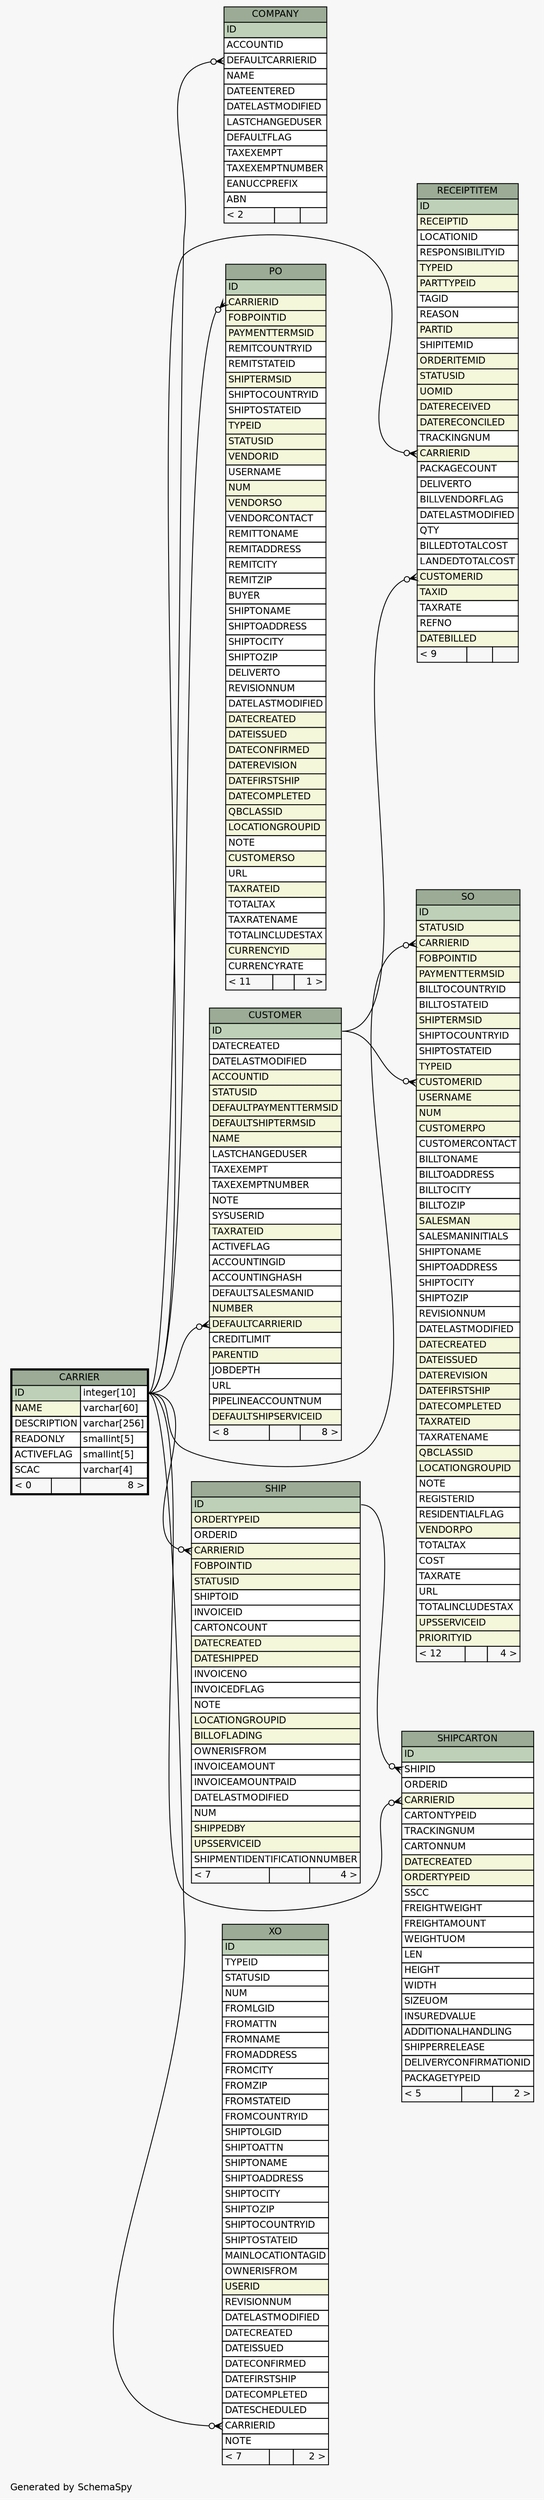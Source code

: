 // dot 2.26.3 on Linux 3.5.0-34-generic
// SchemaSpy rev 590
digraph "oneDegreeRelationshipsDiagram" {
  graph [
    rankdir="RL"
    bgcolor="#f7f7f7"
    label="\nGenerated by SchemaSpy"
    labeljust="l"
    nodesep="0.18"
    ranksep="0.46"
    fontname="Helvetica"
    fontsize="11"
  ];
  node [
    fontname="Helvetica"
    fontsize="11"
    shape="plaintext"
  ];
  edge [
    arrowsize="0.8"
  ];
  "COMPANY":"DEFAULTCARRIERID":w -> "CARRIER":"ID.type":e [arrowhead=none dir=back arrowtail=crowodot];
  "CUSTOMER":"DEFAULTCARRIERID":w -> "CARRIER":"ID.type":e [arrowhead=none dir=back arrowtail=crowodot];
  "PO":"CARRIERID":w -> "CARRIER":"ID.type":e [arrowhead=none dir=back arrowtail=crowodot];
  "RECEIPTITEM":"CARRIERID":w -> "CARRIER":"ID.type":e [arrowhead=none dir=back arrowtail=crowodot];
  "RECEIPTITEM":"CUSTOMERID":w -> "CUSTOMER":"ID":e [arrowhead=none dir=back arrowtail=crowodot];
  "SHIP":"CARRIERID":w -> "CARRIER":"ID.type":e [arrowhead=none dir=back arrowtail=crowodot];
  "SHIPCARTON":"CARRIERID":w -> "CARRIER":"ID.type":e [arrowhead=none dir=back arrowtail=crowodot];
  "SHIPCARTON":"SHIPID":w -> "SHIP":"ID":e [arrowhead=none dir=back arrowtail=crowodot];
  "SO":"CARRIERID":w -> "CARRIER":"ID.type":e [arrowhead=none dir=back arrowtail=crowodot];
  "SO":"CUSTOMERID":w -> "CUSTOMER":"ID":e [arrowhead=none dir=back arrowtail=crowodot];
  "XO":"CARRIERID":w -> "CARRIER":"ID.type":e [arrowhead=none dir=back arrowtail=crowodot];
  "CARRIER" [
    label=<
    <TABLE BORDER="2" CELLBORDER="1" CELLSPACING="0" BGCOLOR="#ffffff">
      <TR><TD COLSPAN="3" BGCOLOR="#9bab96" ALIGN="CENTER">CARRIER</TD></TR>
      <TR><TD PORT="ID" COLSPAN="2" BGCOLOR="#bed1b8" ALIGN="LEFT">ID</TD><TD PORT="ID.type" ALIGN="LEFT">integer[10]</TD></TR>
      <TR><TD PORT="NAME" COLSPAN="2" BGCOLOR="#f4f7da" ALIGN="LEFT">NAME</TD><TD PORT="NAME.type" ALIGN="LEFT">varchar[60]</TD></TR>
      <TR><TD PORT="DESCRIPTION" COLSPAN="2" ALIGN="LEFT">DESCRIPTION</TD><TD PORT="DESCRIPTION.type" ALIGN="LEFT">varchar[256]</TD></TR>
      <TR><TD PORT="READONLY" COLSPAN="2" ALIGN="LEFT">READONLY</TD><TD PORT="READONLY.type" ALIGN="LEFT">smallint[5]</TD></TR>
      <TR><TD PORT="ACTIVEFLAG" COLSPAN="2" ALIGN="LEFT">ACTIVEFLAG</TD><TD PORT="ACTIVEFLAG.type" ALIGN="LEFT">smallint[5]</TD></TR>
      <TR><TD PORT="SCAC" COLSPAN="2" ALIGN="LEFT">SCAC</TD><TD PORT="SCAC.type" ALIGN="LEFT">varchar[4]</TD></TR>
      <TR><TD ALIGN="LEFT" BGCOLOR="#f7f7f7">&lt; 0</TD><TD ALIGN="RIGHT" BGCOLOR="#f7f7f7">  </TD><TD ALIGN="RIGHT" BGCOLOR="#f7f7f7">8 &gt;</TD></TR>
    </TABLE>>
    URL="CARRIER.html"
    tooltip="CARRIER"
  ];
  "COMPANY" [
    label=<
    <TABLE BORDER="0" CELLBORDER="1" CELLSPACING="0" BGCOLOR="#ffffff">
      <TR><TD COLSPAN="3" BGCOLOR="#9bab96" ALIGN="CENTER">COMPANY</TD></TR>
      <TR><TD PORT="ID" COLSPAN="3" BGCOLOR="#bed1b8" ALIGN="LEFT">ID</TD></TR>
      <TR><TD PORT="ACCOUNTID" COLSPAN="3" ALIGN="LEFT">ACCOUNTID</TD></TR>
      <TR><TD PORT="DEFAULTCARRIERID" COLSPAN="3" ALIGN="LEFT">DEFAULTCARRIERID</TD></TR>
      <TR><TD PORT="NAME" COLSPAN="3" ALIGN="LEFT">NAME</TD></TR>
      <TR><TD PORT="DATEENTERED" COLSPAN="3" ALIGN="LEFT">DATEENTERED</TD></TR>
      <TR><TD PORT="DATELASTMODIFIED" COLSPAN="3" ALIGN="LEFT">DATELASTMODIFIED</TD></TR>
      <TR><TD PORT="LASTCHANGEDUSER" COLSPAN="3" ALIGN="LEFT">LASTCHANGEDUSER</TD></TR>
      <TR><TD PORT="DEFAULTFLAG" COLSPAN="3" ALIGN="LEFT">DEFAULTFLAG</TD></TR>
      <TR><TD PORT="TAXEXEMPT" COLSPAN="3" ALIGN="LEFT">TAXEXEMPT</TD></TR>
      <TR><TD PORT="TAXEXEMPTNUMBER" COLSPAN="3" ALIGN="LEFT">TAXEXEMPTNUMBER</TD></TR>
      <TR><TD PORT="EANUCCPREFIX" COLSPAN="3" ALIGN="LEFT">EANUCCPREFIX</TD></TR>
      <TR><TD PORT="ABN" COLSPAN="3" ALIGN="LEFT">ABN</TD></TR>
      <TR><TD ALIGN="LEFT" BGCOLOR="#f7f7f7">&lt; 2</TD><TD ALIGN="RIGHT" BGCOLOR="#f7f7f7">  </TD><TD ALIGN="RIGHT" BGCOLOR="#f7f7f7">  </TD></TR>
    </TABLE>>
    URL="COMPANY.html"
    tooltip="COMPANY"
  ];
  "CUSTOMER" [
    label=<
    <TABLE BORDER="0" CELLBORDER="1" CELLSPACING="0" BGCOLOR="#ffffff">
      <TR><TD COLSPAN="3" BGCOLOR="#9bab96" ALIGN="CENTER">CUSTOMER</TD></TR>
      <TR><TD PORT="ID" COLSPAN="3" BGCOLOR="#bed1b8" ALIGN="LEFT">ID</TD></TR>
      <TR><TD PORT="DATECREATED" COLSPAN="3" ALIGN="LEFT">DATECREATED</TD></TR>
      <TR><TD PORT="DATELASTMODIFIED" COLSPAN="3" ALIGN="LEFT">DATELASTMODIFIED</TD></TR>
      <TR><TD PORT="ACCOUNTID" COLSPAN="3" BGCOLOR="#f4f7da" ALIGN="LEFT">ACCOUNTID</TD></TR>
      <TR><TD PORT="STATUSID" COLSPAN="3" BGCOLOR="#f4f7da" ALIGN="LEFT">STATUSID</TD></TR>
      <TR><TD PORT="DEFAULTPAYMENTTERMSID" COLSPAN="3" BGCOLOR="#f4f7da" ALIGN="LEFT">DEFAULTPAYMENTTERMSID</TD></TR>
      <TR><TD PORT="DEFAULTSHIPTERMSID" COLSPAN="3" BGCOLOR="#f4f7da" ALIGN="LEFT">DEFAULTSHIPTERMSID</TD></TR>
      <TR><TD PORT="NAME" COLSPAN="3" BGCOLOR="#f4f7da" ALIGN="LEFT">NAME</TD></TR>
      <TR><TD PORT="LASTCHANGEDUSER" COLSPAN="3" ALIGN="LEFT">LASTCHANGEDUSER</TD></TR>
      <TR><TD PORT="TAXEXEMPT" COLSPAN="3" ALIGN="LEFT">TAXEXEMPT</TD></TR>
      <TR><TD PORT="TAXEXEMPTNUMBER" COLSPAN="3" ALIGN="LEFT">TAXEXEMPTNUMBER</TD></TR>
      <TR><TD PORT="NOTE" COLSPAN="3" ALIGN="LEFT">NOTE</TD></TR>
      <TR><TD PORT="SYSUSERID" COLSPAN="3" ALIGN="LEFT">SYSUSERID</TD></TR>
      <TR><TD PORT="TAXRATEID" COLSPAN="3" BGCOLOR="#f4f7da" ALIGN="LEFT">TAXRATEID</TD></TR>
      <TR><TD PORT="ACTIVEFLAG" COLSPAN="3" ALIGN="LEFT">ACTIVEFLAG</TD></TR>
      <TR><TD PORT="ACCOUNTINGID" COLSPAN="3" ALIGN="LEFT">ACCOUNTINGID</TD></TR>
      <TR><TD PORT="ACCOUNTINGHASH" COLSPAN="3" ALIGN="LEFT">ACCOUNTINGHASH</TD></TR>
      <TR><TD PORT="DEFAULTSALESMANID" COLSPAN="3" ALIGN="LEFT">DEFAULTSALESMANID</TD></TR>
      <TR><TD PORT="NUMBER" COLSPAN="3" BGCOLOR="#f4f7da" ALIGN="LEFT">NUMBER</TD></TR>
      <TR><TD PORT="DEFAULTCARRIERID" COLSPAN="3" BGCOLOR="#f4f7da" ALIGN="LEFT">DEFAULTCARRIERID</TD></TR>
      <TR><TD PORT="CREDITLIMIT" COLSPAN="3" ALIGN="LEFT">CREDITLIMIT</TD></TR>
      <TR><TD PORT="PARENTID" COLSPAN="3" BGCOLOR="#f4f7da" ALIGN="LEFT">PARENTID</TD></TR>
      <TR><TD PORT="JOBDEPTH" COLSPAN="3" ALIGN="LEFT">JOBDEPTH</TD></TR>
      <TR><TD PORT="URL" COLSPAN="3" ALIGN="LEFT">URL</TD></TR>
      <TR><TD PORT="PIPELINEACCOUNTNUM" COLSPAN="3" ALIGN="LEFT">PIPELINEACCOUNTNUM</TD></TR>
      <TR><TD PORT="DEFAULTSHIPSERVICEID" COLSPAN="3" BGCOLOR="#f4f7da" ALIGN="LEFT">DEFAULTSHIPSERVICEID</TD></TR>
      <TR><TD ALIGN="LEFT" BGCOLOR="#f7f7f7">&lt; 8</TD><TD ALIGN="RIGHT" BGCOLOR="#f7f7f7">  </TD><TD ALIGN="RIGHT" BGCOLOR="#f7f7f7">8 &gt;</TD></TR>
    </TABLE>>
    URL="CUSTOMER.html"
    tooltip="CUSTOMER"
  ];
  "PO" [
    label=<
    <TABLE BORDER="0" CELLBORDER="1" CELLSPACING="0" BGCOLOR="#ffffff">
      <TR><TD COLSPAN="3" BGCOLOR="#9bab96" ALIGN="CENTER">PO</TD></TR>
      <TR><TD PORT="ID" COLSPAN="3" BGCOLOR="#bed1b8" ALIGN="LEFT">ID</TD></TR>
      <TR><TD PORT="CARRIERID" COLSPAN="3" BGCOLOR="#f4f7da" ALIGN="LEFT">CARRIERID</TD></TR>
      <TR><TD PORT="FOBPOINTID" COLSPAN="3" BGCOLOR="#f4f7da" ALIGN="LEFT">FOBPOINTID</TD></TR>
      <TR><TD PORT="PAYMENTTERMSID" COLSPAN="3" BGCOLOR="#f4f7da" ALIGN="LEFT">PAYMENTTERMSID</TD></TR>
      <TR><TD PORT="REMITCOUNTRYID" COLSPAN="3" ALIGN="LEFT">REMITCOUNTRYID</TD></TR>
      <TR><TD PORT="REMITSTATEID" COLSPAN="3" ALIGN="LEFT">REMITSTATEID</TD></TR>
      <TR><TD PORT="SHIPTERMSID" COLSPAN="3" BGCOLOR="#f4f7da" ALIGN="LEFT">SHIPTERMSID</TD></TR>
      <TR><TD PORT="SHIPTOCOUNTRYID" COLSPAN="3" ALIGN="LEFT">SHIPTOCOUNTRYID</TD></TR>
      <TR><TD PORT="SHIPTOSTATEID" COLSPAN="3" ALIGN="LEFT">SHIPTOSTATEID</TD></TR>
      <TR><TD PORT="TYPEID" COLSPAN="3" BGCOLOR="#f4f7da" ALIGN="LEFT">TYPEID</TD></TR>
      <TR><TD PORT="STATUSID" COLSPAN="3" BGCOLOR="#f4f7da" ALIGN="LEFT">STATUSID</TD></TR>
      <TR><TD PORT="VENDORID" COLSPAN="3" BGCOLOR="#f4f7da" ALIGN="LEFT">VENDORID</TD></TR>
      <TR><TD PORT="USERNAME" COLSPAN="3" ALIGN="LEFT">USERNAME</TD></TR>
      <TR><TD PORT="NUM" COLSPAN="3" BGCOLOR="#f4f7da" ALIGN="LEFT">NUM</TD></TR>
      <TR><TD PORT="VENDORSO" COLSPAN="3" BGCOLOR="#f4f7da" ALIGN="LEFT">VENDORSO</TD></TR>
      <TR><TD PORT="VENDORCONTACT" COLSPAN="3" ALIGN="LEFT">VENDORCONTACT</TD></TR>
      <TR><TD PORT="REMITTONAME" COLSPAN="3" ALIGN="LEFT">REMITTONAME</TD></TR>
      <TR><TD PORT="REMITADDRESS" COLSPAN="3" ALIGN="LEFT">REMITADDRESS</TD></TR>
      <TR><TD PORT="REMITCITY" COLSPAN="3" ALIGN="LEFT">REMITCITY</TD></TR>
      <TR><TD PORT="REMITZIP" COLSPAN="3" ALIGN="LEFT">REMITZIP</TD></TR>
      <TR><TD PORT="BUYER" COLSPAN="3" ALIGN="LEFT">BUYER</TD></TR>
      <TR><TD PORT="SHIPTONAME" COLSPAN="3" ALIGN="LEFT">SHIPTONAME</TD></TR>
      <TR><TD PORT="SHIPTOADDRESS" COLSPAN="3" ALIGN="LEFT">SHIPTOADDRESS</TD></TR>
      <TR><TD PORT="SHIPTOCITY" COLSPAN="3" ALIGN="LEFT">SHIPTOCITY</TD></TR>
      <TR><TD PORT="SHIPTOZIP" COLSPAN="3" ALIGN="LEFT">SHIPTOZIP</TD></TR>
      <TR><TD PORT="DELIVERTO" COLSPAN="3" ALIGN="LEFT">DELIVERTO</TD></TR>
      <TR><TD PORT="REVISIONNUM" COLSPAN="3" ALIGN="LEFT">REVISIONNUM</TD></TR>
      <TR><TD PORT="DATELASTMODIFIED" COLSPAN="3" ALIGN="LEFT">DATELASTMODIFIED</TD></TR>
      <TR><TD PORT="DATECREATED" COLSPAN="3" BGCOLOR="#f4f7da" ALIGN="LEFT">DATECREATED</TD></TR>
      <TR><TD PORT="DATEISSUED" COLSPAN="3" BGCOLOR="#f4f7da" ALIGN="LEFT">DATEISSUED</TD></TR>
      <TR><TD PORT="DATECONFIRMED" COLSPAN="3" BGCOLOR="#f4f7da" ALIGN="LEFT">DATECONFIRMED</TD></TR>
      <TR><TD PORT="DATEREVISION" COLSPAN="3" BGCOLOR="#f4f7da" ALIGN="LEFT">DATEREVISION</TD></TR>
      <TR><TD PORT="DATEFIRSTSHIP" COLSPAN="3" BGCOLOR="#f4f7da" ALIGN="LEFT">DATEFIRSTSHIP</TD></TR>
      <TR><TD PORT="DATECOMPLETED" COLSPAN="3" BGCOLOR="#f4f7da" ALIGN="LEFT">DATECOMPLETED</TD></TR>
      <TR><TD PORT="QBCLASSID" COLSPAN="3" BGCOLOR="#f4f7da" ALIGN="LEFT">QBCLASSID</TD></TR>
      <TR><TD PORT="LOCATIONGROUPID" COLSPAN="3" BGCOLOR="#f4f7da" ALIGN="LEFT">LOCATIONGROUPID</TD></TR>
      <TR><TD PORT="NOTE" COLSPAN="3" ALIGN="LEFT">NOTE</TD></TR>
      <TR><TD PORT="CUSTOMERSO" COLSPAN="3" BGCOLOR="#f4f7da" ALIGN="LEFT">CUSTOMERSO</TD></TR>
      <TR><TD PORT="URL" COLSPAN="3" ALIGN="LEFT">URL</TD></TR>
      <TR><TD PORT="TAXRATEID" COLSPAN="3" BGCOLOR="#f4f7da" ALIGN="LEFT">TAXRATEID</TD></TR>
      <TR><TD PORT="TOTALTAX" COLSPAN="3" ALIGN="LEFT">TOTALTAX</TD></TR>
      <TR><TD PORT="TAXRATENAME" COLSPAN="3" ALIGN="LEFT">TAXRATENAME</TD></TR>
      <TR><TD PORT="TOTALINCLUDESTAX" COLSPAN="3" ALIGN="LEFT">TOTALINCLUDESTAX</TD></TR>
      <TR><TD PORT="CURRENCYID" COLSPAN="3" BGCOLOR="#f4f7da" ALIGN="LEFT">CURRENCYID</TD></TR>
      <TR><TD PORT="CURRENCYRATE" COLSPAN="3" ALIGN="LEFT">CURRENCYRATE</TD></TR>
      <TR><TD ALIGN="LEFT" BGCOLOR="#f7f7f7">&lt; 11</TD><TD ALIGN="RIGHT" BGCOLOR="#f7f7f7">  </TD><TD ALIGN="RIGHT" BGCOLOR="#f7f7f7">1 &gt;</TD></TR>
    </TABLE>>
    URL="PO.html"
    tooltip="PO"
  ];
  "RECEIPTITEM" [
    label=<
    <TABLE BORDER="0" CELLBORDER="1" CELLSPACING="0" BGCOLOR="#ffffff">
      <TR><TD COLSPAN="3" BGCOLOR="#9bab96" ALIGN="CENTER">RECEIPTITEM</TD></TR>
      <TR><TD PORT="ID" COLSPAN="3" BGCOLOR="#bed1b8" ALIGN="LEFT">ID</TD></TR>
      <TR><TD PORT="RECEIPTID" COLSPAN="3" BGCOLOR="#f4f7da" ALIGN="LEFT">RECEIPTID</TD></TR>
      <TR><TD PORT="LOCATIONID" COLSPAN="3" ALIGN="LEFT">LOCATIONID</TD></TR>
      <TR><TD PORT="RESPONSIBILITYID" COLSPAN="3" ALIGN="LEFT">RESPONSIBILITYID</TD></TR>
      <TR><TD PORT="TYPEID" COLSPAN="3" BGCOLOR="#f4f7da" ALIGN="LEFT">TYPEID</TD></TR>
      <TR><TD PORT="PARTTYPEID" COLSPAN="3" BGCOLOR="#f4f7da" ALIGN="LEFT">PARTTYPEID</TD></TR>
      <TR><TD PORT="TAGID" COLSPAN="3" ALIGN="LEFT">TAGID</TD></TR>
      <TR><TD PORT="REASON" COLSPAN="3" ALIGN="LEFT">REASON</TD></TR>
      <TR><TD PORT="PARTID" COLSPAN="3" BGCOLOR="#f4f7da" ALIGN="LEFT">PARTID</TD></TR>
      <TR><TD PORT="SHIPITEMID" COLSPAN="3" ALIGN="LEFT">SHIPITEMID</TD></TR>
      <TR><TD PORT="ORDERITEMID" COLSPAN="3" BGCOLOR="#f4f7da" ALIGN="LEFT">ORDERITEMID</TD></TR>
      <TR><TD PORT="STATUSID" COLSPAN="3" BGCOLOR="#f4f7da" ALIGN="LEFT">STATUSID</TD></TR>
      <TR><TD PORT="UOMID" COLSPAN="3" BGCOLOR="#f4f7da" ALIGN="LEFT">UOMID</TD></TR>
      <TR><TD PORT="DATERECEIVED" COLSPAN="3" BGCOLOR="#f4f7da" ALIGN="LEFT">DATERECEIVED</TD></TR>
      <TR><TD PORT="DATERECONCILED" COLSPAN="3" BGCOLOR="#f4f7da" ALIGN="LEFT">DATERECONCILED</TD></TR>
      <TR><TD PORT="TRACKINGNUM" COLSPAN="3" ALIGN="LEFT">TRACKINGNUM</TD></TR>
      <TR><TD PORT="CARRIERID" COLSPAN="3" BGCOLOR="#f4f7da" ALIGN="LEFT">CARRIERID</TD></TR>
      <TR><TD PORT="PACKAGECOUNT" COLSPAN="3" ALIGN="LEFT">PACKAGECOUNT</TD></TR>
      <TR><TD PORT="DELIVERTO" COLSPAN="3" ALIGN="LEFT">DELIVERTO</TD></TR>
      <TR><TD PORT="BILLVENDORFLAG" COLSPAN="3" ALIGN="LEFT">BILLVENDORFLAG</TD></TR>
      <TR><TD PORT="DATELASTMODIFIED" COLSPAN="3" ALIGN="LEFT">DATELASTMODIFIED</TD></TR>
      <TR><TD PORT="QTY" COLSPAN="3" ALIGN="LEFT">QTY</TD></TR>
      <TR><TD PORT="BILLEDTOTALCOST" COLSPAN="3" ALIGN="LEFT">BILLEDTOTALCOST</TD></TR>
      <TR><TD PORT="LANDEDTOTALCOST" COLSPAN="3" ALIGN="LEFT">LANDEDTOTALCOST</TD></TR>
      <TR><TD PORT="CUSTOMERID" COLSPAN="3" BGCOLOR="#f4f7da" ALIGN="LEFT">CUSTOMERID</TD></TR>
      <TR><TD PORT="TAXID" COLSPAN="3" BGCOLOR="#f4f7da" ALIGN="LEFT">TAXID</TD></TR>
      <TR><TD PORT="TAXRATE" COLSPAN="3" ALIGN="LEFT">TAXRATE</TD></TR>
      <TR><TD PORT="REFNO" COLSPAN="3" ALIGN="LEFT">REFNO</TD></TR>
      <TR><TD PORT="DATEBILLED" COLSPAN="3" BGCOLOR="#f4f7da" ALIGN="LEFT">DATEBILLED</TD></TR>
      <TR><TD ALIGN="LEFT" BGCOLOR="#f7f7f7">&lt; 9</TD><TD ALIGN="RIGHT" BGCOLOR="#f7f7f7">  </TD><TD ALIGN="RIGHT" BGCOLOR="#f7f7f7">  </TD></TR>
    </TABLE>>
    URL="RECEIPTITEM.html"
    tooltip="RECEIPTITEM"
  ];
  "SHIP" [
    label=<
    <TABLE BORDER="0" CELLBORDER="1" CELLSPACING="0" BGCOLOR="#ffffff">
      <TR><TD COLSPAN="3" BGCOLOR="#9bab96" ALIGN="CENTER">SHIP</TD></TR>
      <TR><TD PORT="ID" COLSPAN="3" BGCOLOR="#bed1b8" ALIGN="LEFT">ID</TD></TR>
      <TR><TD PORT="ORDERTYPEID" COLSPAN="3" BGCOLOR="#f4f7da" ALIGN="LEFT">ORDERTYPEID</TD></TR>
      <TR><TD PORT="ORDERID" COLSPAN="3" ALIGN="LEFT">ORDERID</TD></TR>
      <TR><TD PORT="CARRIERID" COLSPAN="3" BGCOLOR="#f4f7da" ALIGN="LEFT">CARRIERID</TD></TR>
      <TR><TD PORT="FOBPOINTID" COLSPAN="3" BGCOLOR="#f4f7da" ALIGN="LEFT">FOBPOINTID</TD></TR>
      <TR><TD PORT="STATUSID" COLSPAN="3" BGCOLOR="#f4f7da" ALIGN="LEFT">STATUSID</TD></TR>
      <TR><TD PORT="SHIPTOID" COLSPAN="3" ALIGN="LEFT">SHIPTOID</TD></TR>
      <TR><TD PORT="INVOICEID" COLSPAN="3" ALIGN="LEFT">INVOICEID</TD></TR>
      <TR><TD PORT="CARTONCOUNT" COLSPAN="3" ALIGN="LEFT">CARTONCOUNT</TD></TR>
      <TR><TD PORT="DATECREATED" COLSPAN="3" BGCOLOR="#f4f7da" ALIGN="LEFT">DATECREATED</TD></TR>
      <TR><TD PORT="DATESHIPPED" COLSPAN="3" BGCOLOR="#f4f7da" ALIGN="LEFT">DATESHIPPED</TD></TR>
      <TR><TD PORT="INVOICENO" COLSPAN="3" ALIGN="LEFT">INVOICENO</TD></TR>
      <TR><TD PORT="INVOICEDFLAG" COLSPAN="3" ALIGN="LEFT">INVOICEDFLAG</TD></TR>
      <TR><TD PORT="NOTE" COLSPAN="3" ALIGN="LEFT">NOTE</TD></TR>
      <TR><TD PORT="LOCATIONGROUPID" COLSPAN="3" BGCOLOR="#f4f7da" ALIGN="LEFT">LOCATIONGROUPID</TD></TR>
      <TR><TD PORT="BILLOFLADING" COLSPAN="3" BGCOLOR="#f4f7da" ALIGN="LEFT">BILLOFLADING</TD></TR>
      <TR><TD PORT="OWNERISFROM" COLSPAN="3" ALIGN="LEFT">OWNERISFROM</TD></TR>
      <TR><TD PORT="INVOICEAMOUNT" COLSPAN="3" ALIGN="LEFT">INVOICEAMOUNT</TD></TR>
      <TR><TD PORT="INVOICEAMOUNTPAID" COLSPAN="3" ALIGN="LEFT">INVOICEAMOUNTPAID</TD></TR>
      <TR><TD PORT="DATELASTMODIFIED" COLSPAN="3" ALIGN="LEFT">DATELASTMODIFIED</TD></TR>
      <TR><TD PORT="NUM" COLSPAN="3" ALIGN="LEFT">NUM</TD></TR>
      <TR><TD PORT="SHIPPEDBY" COLSPAN="3" BGCOLOR="#f4f7da" ALIGN="LEFT">SHIPPEDBY</TD></TR>
      <TR><TD PORT="UPSSERVICEID" COLSPAN="3" BGCOLOR="#f4f7da" ALIGN="LEFT">UPSSERVICEID</TD></TR>
      <TR><TD PORT="SHIPMENTIDENTIFICATIONNUMBER" COLSPAN="3" ALIGN="LEFT">SHIPMENTIDENTIFICATIONNUMBER</TD></TR>
      <TR><TD ALIGN="LEFT" BGCOLOR="#f7f7f7">&lt; 7</TD><TD ALIGN="RIGHT" BGCOLOR="#f7f7f7">  </TD><TD ALIGN="RIGHT" BGCOLOR="#f7f7f7">4 &gt;</TD></TR>
    </TABLE>>
    URL="SHIP.html"
    tooltip="SHIP"
  ];
  "SHIPCARTON" [
    label=<
    <TABLE BORDER="0" CELLBORDER="1" CELLSPACING="0" BGCOLOR="#ffffff">
      <TR><TD COLSPAN="3" BGCOLOR="#9bab96" ALIGN="CENTER">SHIPCARTON</TD></TR>
      <TR><TD PORT="ID" COLSPAN="3" BGCOLOR="#bed1b8" ALIGN="LEFT">ID</TD></TR>
      <TR><TD PORT="SHIPID" COLSPAN="3" ALIGN="LEFT">SHIPID</TD></TR>
      <TR><TD PORT="ORDERID" COLSPAN="3" ALIGN="LEFT">ORDERID</TD></TR>
      <TR><TD PORT="CARRIERID" COLSPAN="3" BGCOLOR="#f4f7da" ALIGN="LEFT">CARRIERID</TD></TR>
      <TR><TD PORT="CARTONTYPEID" COLSPAN="3" ALIGN="LEFT">CARTONTYPEID</TD></TR>
      <TR><TD PORT="TRACKINGNUM" COLSPAN="3" ALIGN="LEFT">TRACKINGNUM</TD></TR>
      <TR><TD PORT="CARTONNUM" COLSPAN="3" ALIGN="LEFT">CARTONNUM</TD></TR>
      <TR><TD PORT="DATECREATED" COLSPAN="3" BGCOLOR="#f4f7da" ALIGN="LEFT">DATECREATED</TD></TR>
      <TR><TD PORT="ORDERTYPEID" COLSPAN="3" BGCOLOR="#f4f7da" ALIGN="LEFT">ORDERTYPEID</TD></TR>
      <TR><TD PORT="SSCC" COLSPAN="3" ALIGN="LEFT">SSCC</TD></TR>
      <TR><TD PORT="FREIGHTWEIGHT" COLSPAN="3" ALIGN="LEFT">FREIGHTWEIGHT</TD></TR>
      <TR><TD PORT="FREIGHTAMOUNT" COLSPAN="3" ALIGN="LEFT">FREIGHTAMOUNT</TD></TR>
      <TR><TD PORT="WEIGHTUOM" COLSPAN="3" ALIGN="LEFT">WEIGHTUOM</TD></TR>
      <TR><TD PORT="LEN" COLSPAN="3" ALIGN="LEFT">LEN</TD></TR>
      <TR><TD PORT="HEIGHT" COLSPAN="3" ALIGN="LEFT">HEIGHT</TD></TR>
      <TR><TD PORT="WIDTH" COLSPAN="3" ALIGN="LEFT">WIDTH</TD></TR>
      <TR><TD PORT="SIZEUOM" COLSPAN="3" ALIGN="LEFT">SIZEUOM</TD></TR>
      <TR><TD PORT="INSUREDVALUE" COLSPAN="3" ALIGN="LEFT">INSUREDVALUE</TD></TR>
      <TR><TD PORT="ADDITIONALHANDLING" COLSPAN="3" ALIGN="LEFT">ADDITIONALHANDLING</TD></TR>
      <TR><TD PORT="SHIPPERRELEASE" COLSPAN="3" ALIGN="LEFT">SHIPPERRELEASE</TD></TR>
      <TR><TD PORT="DELIVERYCONFIRMATIONID" COLSPAN="3" ALIGN="LEFT">DELIVERYCONFIRMATIONID</TD></TR>
      <TR><TD PORT="PACKAGETYPEID" COLSPAN="3" ALIGN="LEFT">PACKAGETYPEID</TD></TR>
      <TR><TD ALIGN="LEFT" BGCOLOR="#f7f7f7">&lt; 5</TD><TD ALIGN="RIGHT" BGCOLOR="#f7f7f7">  </TD><TD ALIGN="RIGHT" BGCOLOR="#f7f7f7">2 &gt;</TD></TR>
    </TABLE>>
    URL="SHIPCARTON.html"
    tooltip="SHIPCARTON"
  ];
  "SO" [
    label=<
    <TABLE BORDER="0" CELLBORDER="1" CELLSPACING="0" BGCOLOR="#ffffff">
      <TR><TD COLSPAN="3" BGCOLOR="#9bab96" ALIGN="CENTER">SO</TD></TR>
      <TR><TD PORT="ID" COLSPAN="3" BGCOLOR="#bed1b8" ALIGN="LEFT">ID</TD></TR>
      <TR><TD PORT="STATUSID" COLSPAN="3" BGCOLOR="#f4f7da" ALIGN="LEFT">STATUSID</TD></TR>
      <TR><TD PORT="CARRIERID" COLSPAN="3" BGCOLOR="#f4f7da" ALIGN="LEFT">CARRIERID</TD></TR>
      <TR><TD PORT="FOBPOINTID" COLSPAN="3" BGCOLOR="#f4f7da" ALIGN="LEFT">FOBPOINTID</TD></TR>
      <TR><TD PORT="PAYMENTTERMSID" COLSPAN="3" BGCOLOR="#f4f7da" ALIGN="LEFT">PAYMENTTERMSID</TD></TR>
      <TR><TD PORT="BILLTOCOUNTRYID" COLSPAN="3" ALIGN="LEFT">BILLTOCOUNTRYID</TD></TR>
      <TR><TD PORT="BILLTOSTATEID" COLSPAN="3" ALIGN="LEFT">BILLTOSTATEID</TD></TR>
      <TR><TD PORT="SHIPTERMSID" COLSPAN="3" BGCOLOR="#f4f7da" ALIGN="LEFT">SHIPTERMSID</TD></TR>
      <TR><TD PORT="SHIPTOCOUNTRYID" COLSPAN="3" ALIGN="LEFT">SHIPTOCOUNTRYID</TD></TR>
      <TR><TD PORT="SHIPTOSTATEID" COLSPAN="3" ALIGN="LEFT">SHIPTOSTATEID</TD></TR>
      <TR><TD PORT="TYPEID" COLSPAN="3" BGCOLOR="#f4f7da" ALIGN="LEFT">TYPEID</TD></TR>
      <TR><TD PORT="CUSTOMERID" COLSPAN="3" BGCOLOR="#f4f7da" ALIGN="LEFT">CUSTOMERID</TD></TR>
      <TR><TD PORT="USERNAME" COLSPAN="3" BGCOLOR="#f4f7da" ALIGN="LEFT">USERNAME</TD></TR>
      <TR><TD PORT="NUM" COLSPAN="3" BGCOLOR="#f4f7da" ALIGN="LEFT">NUM</TD></TR>
      <TR><TD PORT="CUSTOMERPO" COLSPAN="3" BGCOLOR="#f4f7da" ALIGN="LEFT">CUSTOMERPO</TD></TR>
      <TR><TD PORT="CUSTOMERCONTACT" COLSPAN="3" ALIGN="LEFT">CUSTOMERCONTACT</TD></TR>
      <TR><TD PORT="BILLTONAME" COLSPAN="3" ALIGN="LEFT">BILLTONAME</TD></TR>
      <TR><TD PORT="BILLTOADDRESS" COLSPAN="3" ALIGN="LEFT">BILLTOADDRESS</TD></TR>
      <TR><TD PORT="BILLTOCITY" COLSPAN="3" ALIGN="LEFT">BILLTOCITY</TD></TR>
      <TR><TD PORT="BILLTOZIP" COLSPAN="3" ALIGN="LEFT">BILLTOZIP</TD></TR>
      <TR><TD PORT="SALESMAN" COLSPAN="3" BGCOLOR="#f4f7da" ALIGN="LEFT">SALESMAN</TD></TR>
      <TR><TD PORT="SALESMANINITIALS" COLSPAN="3" ALIGN="LEFT">SALESMANINITIALS</TD></TR>
      <TR><TD PORT="SHIPTONAME" COLSPAN="3" ALIGN="LEFT">SHIPTONAME</TD></TR>
      <TR><TD PORT="SHIPTOADDRESS" COLSPAN="3" ALIGN="LEFT">SHIPTOADDRESS</TD></TR>
      <TR><TD PORT="SHIPTOCITY" COLSPAN="3" ALIGN="LEFT">SHIPTOCITY</TD></TR>
      <TR><TD PORT="SHIPTOZIP" COLSPAN="3" ALIGN="LEFT">SHIPTOZIP</TD></TR>
      <TR><TD PORT="REVISIONNUM" COLSPAN="3" ALIGN="LEFT">REVISIONNUM</TD></TR>
      <TR><TD PORT="DATELASTMODIFIED" COLSPAN="3" ALIGN="LEFT">DATELASTMODIFIED</TD></TR>
      <TR><TD PORT="DATECREATED" COLSPAN="3" BGCOLOR="#f4f7da" ALIGN="LEFT">DATECREATED</TD></TR>
      <TR><TD PORT="DATEISSUED" COLSPAN="3" BGCOLOR="#f4f7da" ALIGN="LEFT">DATEISSUED</TD></TR>
      <TR><TD PORT="DATEREVISION" COLSPAN="3" BGCOLOR="#f4f7da" ALIGN="LEFT">DATEREVISION</TD></TR>
      <TR><TD PORT="DATEFIRSTSHIP" COLSPAN="3" BGCOLOR="#f4f7da" ALIGN="LEFT">DATEFIRSTSHIP</TD></TR>
      <TR><TD PORT="DATECOMPLETED" COLSPAN="3" BGCOLOR="#f4f7da" ALIGN="LEFT">DATECOMPLETED</TD></TR>
      <TR><TD PORT="TAXRATEID" COLSPAN="3" BGCOLOR="#f4f7da" ALIGN="LEFT">TAXRATEID</TD></TR>
      <TR><TD PORT="TAXRATENAME" COLSPAN="3" ALIGN="LEFT">TAXRATENAME</TD></TR>
      <TR><TD PORT="QBCLASSID" COLSPAN="3" BGCOLOR="#f4f7da" ALIGN="LEFT">QBCLASSID</TD></TR>
      <TR><TD PORT="LOCATIONGROUPID" COLSPAN="3" BGCOLOR="#f4f7da" ALIGN="LEFT">LOCATIONGROUPID</TD></TR>
      <TR><TD PORT="NOTE" COLSPAN="3" ALIGN="LEFT">NOTE</TD></TR>
      <TR><TD PORT="REGISTERID" COLSPAN="3" ALIGN="LEFT">REGISTERID</TD></TR>
      <TR><TD PORT="RESIDENTIALFLAG" COLSPAN="3" ALIGN="LEFT">RESIDENTIALFLAG</TD></TR>
      <TR><TD PORT="VENDORPO" COLSPAN="3" BGCOLOR="#f4f7da" ALIGN="LEFT">VENDORPO</TD></TR>
      <TR><TD PORT="TOTALTAX" COLSPAN="3" ALIGN="LEFT">TOTALTAX</TD></TR>
      <TR><TD PORT="COST" COLSPAN="3" ALIGN="LEFT">COST</TD></TR>
      <TR><TD PORT="TAXRATE" COLSPAN="3" ALIGN="LEFT">TAXRATE</TD></TR>
      <TR><TD PORT="URL" COLSPAN="3" ALIGN="LEFT">URL</TD></TR>
      <TR><TD PORT="TOTALINCLUDESTAX" COLSPAN="3" ALIGN="LEFT">TOTALINCLUDESTAX</TD></TR>
      <TR><TD PORT="UPSSERVICEID" COLSPAN="3" BGCOLOR="#f4f7da" ALIGN="LEFT">UPSSERVICEID</TD></TR>
      <TR><TD PORT="PRIORITYID" COLSPAN="3" BGCOLOR="#f4f7da" ALIGN="LEFT">PRIORITYID</TD></TR>
      <TR><TD ALIGN="LEFT" BGCOLOR="#f7f7f7">&lt; 12</TD><TD ALIGN="RIGHT" BGCOLOR="#f7f7f7">  </TD><TD ALIGN="RIGHT" BGCOLOR="#f7f7f7">4 &gt;</TD></TR>
    </TABLE>>
    URL="SO.html"
    tooltip="SO"
  ];
  "XO" [
    label=<
    <TABLE BORDER="0" CELLBORDER="1" CELLSPACING="0" BGCOLOR="#ffffff">
      <TR><TD COLSPAN="3" BGCOLOR="#9bab96" ALIGN="CENTER">XO</TD></TR>
      <TR><TD PORT="ID" COLSPAN="3" BGCOLOR="#bed1b8" ALIGN="LEFT">ID</TD></TR>
      <TR><TD PORT="TYPEID" COLSPAN="3" ALIGN="LEFT">TYPEID</TD></TR>
      <TR><TD PORT="STATUSID" COLSPAN="3" ALIGN="LEFT">STATUSID</TD></TR>
      <TR><TD PORT="NUM" COLSPAN="3" ALIGN="LEFT">NUM</TD></TR>
      <TR><TD PORT="FROMLGID" COLSPAN="3" ALIGN="LEFT">FROMLGID</TD></TR>
      <TR><TD PORT="FROMATTN" COLSPAN="3" ALIGN="LEFT">FROMATTN</TD></TR>
      <TR><TD PORT="FROMNAME" COLSPAN="3" ALIGN="LEFT">FROMNAME</TD></TR>
      <TR><TD PORT="FROMADDRESS" COLSPAN="3" ALIGN="LEFT">FROMADDRESS</TD></TR>
      <TR><TD PORT="FROMCITY" COLSPAN="3" ALIGN="LEFT">FROMCITY</TD></TR>
      <TR><TD PORT="FROMZIP" COLSPAN="3" ALIGN="LEFT">FROMZIP</TD></TR>
      <TR><TD PORT="FROMSTATEID" COLSPAN="3" ALIGN="LEFT">FROMSTATEID</TD></TR>
      <TR><TD PORT="FROMCOUNTRYID" COLSPAN="3" ALIGN="LEFT">FROMCOUNTRYID</TD></TR>
      <TR><TD PORT="SHIPTOLGID" COLSPAN="3" ALIGN="LEFT">SHIPTOLGID</TD></TR>
      <TR><TD PORT="SHIPTOATTN" COLSPAN="3" ALIGN="LEFT">SHIPTOATTN</TD></TR>
      <TR><TD PORT="SHIPTONAME" COLSPAN="3" ALIGN="LEFT">SHIPTONAME</TD></TR>
      <TR><TD PORT="SHIPTOADDRESS" COLSPAN="3" ALIGN="LEFT">SHIPTOADDRESS</TD></TR>
      <TR><TD PORT="SHIPTOCITY" COLSPAN="3" ALIGN="LEFT">SHIPTOCITY</TD></TR>
      <TR><TD PORT="SHIPTOZIP" COLSPAN="3" ALIGN="LEFT">SHIPTOZIP</TD></TR>
      <TR><TD PORT="SHIPTOCOUNTRYID" COLSPAN="3" ALIGN="LEFT">SHIPTOCOUNTRYID</TD></TR>
      <TR><TD PORT="SHIPTOSTATEID" COLSPAN="3" ALIGN="LEFT">SHIPTOSTATEID</TD></TR>
      <TR><TD PORT="MAINLOCATIONTAGID" COLSPAN="3" ALIGN="LEFT">MAINLOCATIONTAGID</TD></TR>
      <TR><TD PORT="OWNERISFROM" COLSPAN="3" ALIGN="LEFT">OWNERISFROM</TD></TR>
      <TR><TD PORT="USERID" COLSPAN="3" BGCOLOR="#f4f7da" ALIGN="LEFT">USERID</TD></TR>
      <TR><TD PORT="REVISIONNUM" COLSPAN="3" ALIGN="LEFT">REVISIONNUM</TD></TR>
      <TR><TD PORT="DATELASTMODIFIED" COLSPAN="3" ALIGN="LEFT">DATELASTMODIFIED</TD></TR>
      <TR><TD PORT="DATECREATED" COLSPAN="3" ALIGN="LEFT">DATECREATED</TD></TR>
      <TR><TD PORT="DATEISSUED" COLSPAN="3" ALIGN="LEFT">DATEISSUED</TD></TR>
      <TR><TD PORT="DATECONFIRMED" COLSPAN="3" ALIGN="LEFT">DATECONFIRMED</TD></TR>
      <TR><TD PORT="DATEFIRSTSHIP" COLSPAN="3" ALIGN="LEFT">DATEFIRSTSHIP</TD></TR>
      <TR><TD PORT="DATECOMPLETED" COLSPAN="3" ALIGN="LEFT">DATECOMPLETED</TD></TR>
      <TR><TD PORT="DATESCHEDULED" COLSPAN="3" ALIGN="LEFT">DATESCHEDULED</TD></TR>
      <TR><TD PORT="CARRIERID" COLSPAN="3" ALIGN="LEFT">CARRIERID</TD></TR>
      <TR><TD PORT="NOTE" COLSPAN="3" ALIGN="LEFT">NOTE</TD></TR>
      <TR><TD ALIGN="LEFT" BGCOLOR="#f7f7f7">&lt; 7</TD><TD ALIGN="RIGHT" BGCOLOR="#f7f7f7">  </TD><TD ALIGN="RIGHT" BGCOLOR="#f7f7f7">2 &gt;</TD></TR>
    </TABLE>>
    URL="XO.html"
    tooltip="XO"
  ];
}

